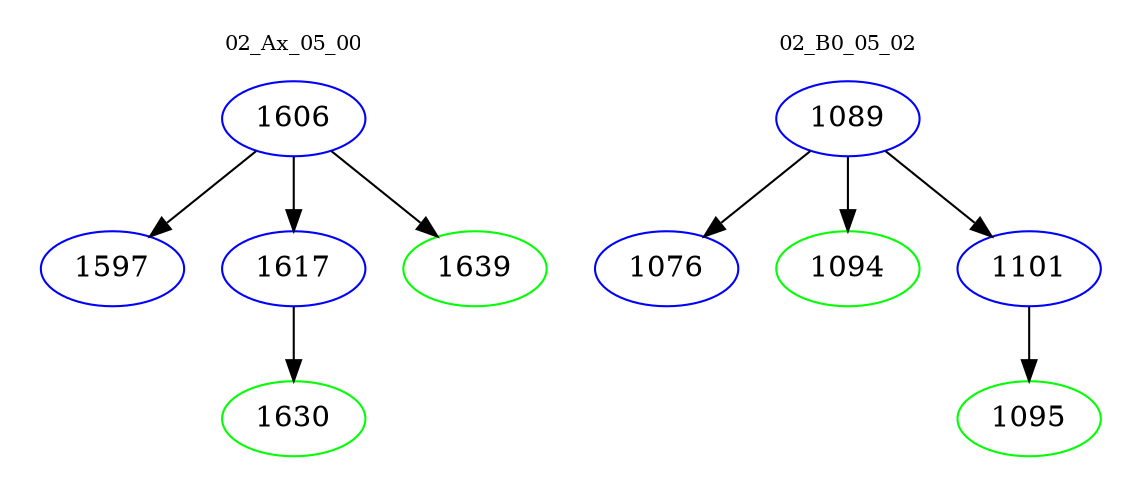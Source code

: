 digraph{
subgraph cluster_0 {
color = white
label = "02_Ax_05_00";
fontsize=10;
T0_1606 [label="1606", color="blue"]
T0_1606 -> T0_1597 [color="black"]
T0_1597 [label="1597", color="blue"]
T0_1606 -> T0_1617 [color="black"]
T0_1617 [label="1617", color="blue"]
T0_1617 -> T0_1630 [color="black"]
T0_1630 [label="1630", color="green"]
T0_1606 -> T0_1639 [color="black"]
T0_1639 [label="1639", color="green"]
}
subgraph cluster_1 {
color = white
label = "02_B0_05_02";
fontsize=10;
T1_1089 [label="1089", color="blue"]
T1_1089 -> T1_1076 [color="black"]
T1_1076 [label="1076", color="blue"]
T1_1089 -> T1_1094 [color="black"]
T1_1094 [label="1094", color="green"]
T1_1089 -> T1_1101 [color="black"]
T1_1101 [label="1101", color="blue"]
T1_1101 -> T1_1095 [color="black"]
T1_1095 [label="1095", color="green"]
}
}
